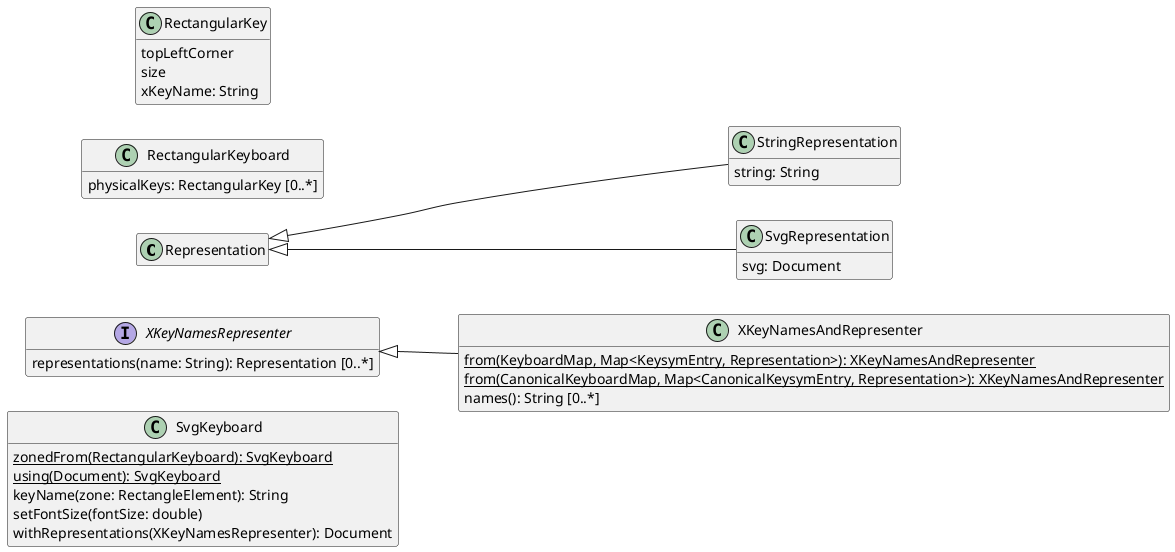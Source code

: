 @startuml Representable
hide empty members
left to right direction

class "Representation" {
}
class "StringRepresentation" {
  string: String
}
class "SvgRepresentation" {
  svg: Document
}
"Representation" <|-- "StringRepresentation"
"Representation" <|-- "SvgRepresentation"

interface "XKeyNamesRepresenter" {
  representations(name: String): Representation [0..*]
}

class "XKeyNamesAndRepresenter" {
  {static} from(KeyboardMap, Map<KeysymEntry, Representation>): XKeyNamesAndRepresenter
  {static} from(CanonicalKeyboardMap, Map<CanonicalKeysymEntry, Representation>): XKeyNamesAndRepresenter
  names(): String [0..*]
}
"XKeyNamesRepresenter" <|-- "XKeyNamesAndRepresenter"

class "RectangularKey" {
  topLeftCorner
  size
  xKeyName: String
}

class "RectangularKeyboard" {
  physicalKeys: RectangularKey [0..*]
}

class "SvgKeyboard" {
  {static} zonedFrom(RectangularKeyboard): SvgKeyboard
  {static} using(Document): SvgKeyboard
  keyName(zone: RectangleElement): String
  setFontSize(fontSize: double)
  withRepresentations(XKeyNamesRepresenter): Document
}

"RectangularKeyboard" -[hidden]> "Representation"
"Representation" -[hidden]> "XKeyNamesRepresenter"
"XKeyNamesRepresenter" -[hidden]> "SvgKeyboard"
@enduml